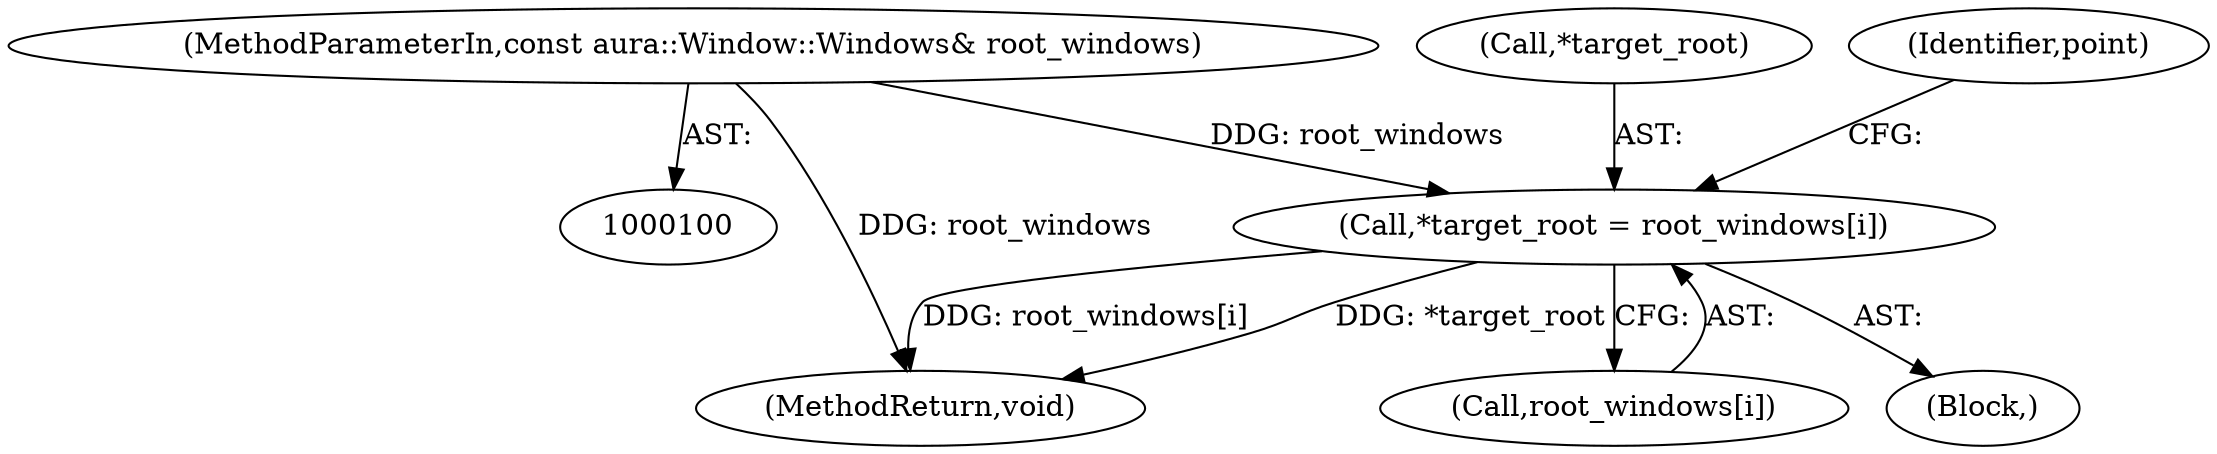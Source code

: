 digraph "0_Chrome_c21d7ac13d69cbadbbb5b2dc147be1933d52147a@array" {
"1000154" [label="(Call,*target_root = root_windows[i])"];
"1000102" [label="(MethodParameterIn,const aura::Window::Windows& root_windows)"];
"1000153" [label="(Block,)"];
"1000167" [label="(MethodReturn,void)"];
"1000155" [label="(Call,*target_root)"];
"1000157" [label="(Call,root_windows[i])"];
"1000162" [label="(Identifier,point)"];
"1000154" [label="(Call,*target_root = root_windows[i])"];
"1000102" [label="(MethodParameterIn,const aura::Window::Windows& root_windows)"];
"1000154" -> "1000153"  [label="AST: "];
"1000154" -> "1000157"  [label="CFG: "];
"1000155" -> "1000154"  [label="AST: "];
"1000157" -> "1000154"  [label="AST: "];
"1000162" -> "1000154"  [label="CFG: "];
"1000154" -> "1000167"  [label="DDG: root_windows[i]"];
"1000154" -> "1000167"  [label="DDG: *target_root"];
"1000102" -> "1000154"  [label="DDG: root_windows"];
"1000102" -> "1000100"  [label="AST: "];
"1000102" -> "1000167"  [label="DDG: root_windows"];
}
